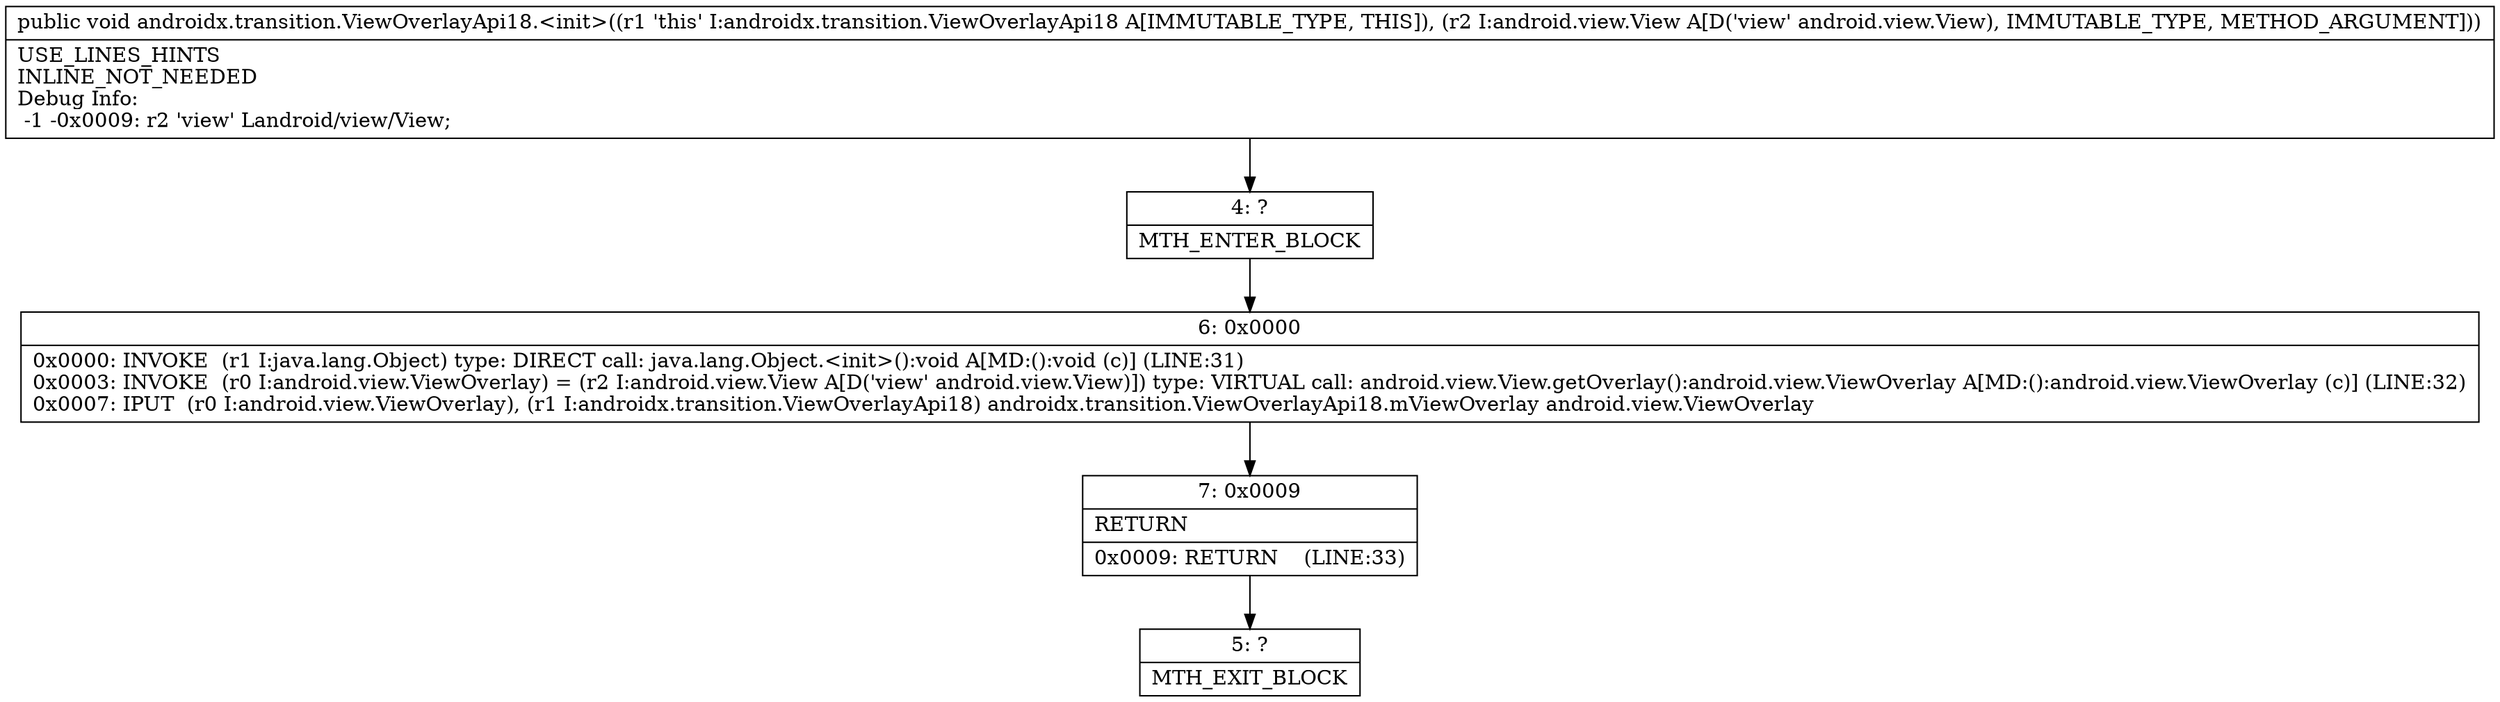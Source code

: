 digraph "CFG forandroidx.transition.ViewOverlayApi18.\<init\>(Landroid\/view\/View;)V" {
Node_4 [shape=record,label="{4\:\ ?|MTH_ENTER_BLOCK\l}"];
Node_6 [shape=record,label="{6\:\ 0x0000|0x0000: INVOKE  (r1 I:java.lang.Object) type: DIRECT call: java.lang.Object.\<init\>():void A[MD:():void (c)] (LINE:31)\l0x0003: INVOKE  (r0 I:android.view.ViewOverlay) = (r2 I:android.view.View A[D('view' android.view.View)]) type: VIRTUAL call: android.view.View.getOverlay():android.view.ViewOverlay A[MD:():android.view.ViewOverlay (c)] (LINE:32)\l0x0007: IPUT  (r0 I:android.view.ViewOverlay), (r1 I:androidx.transition.ViewOverlayApi18) androidx.transition.ViewOverlayApi18.mViewOverlay android.view.ViewOverlay \l}"];
Node_7 [shape=record,label="{7\:\ 0x0009|RETURN\l|0x0009: RETURN    (LINE:33)\l}"];
Node_5 [shape=record,label="{5\:\ ?|MTH_EXIT_BLOCK\l}"];
MethodNode[shape=record,label="{public void androidx.transition.ViewOverlayApi18.\<init\>((r1 'this' I:androidx.transition.ViewOverlayApi18 A[IMMUTABLE_TYPE, THIS]), (r2 I:android.view.View A[D('view' android.view.View), IMMUTABLE_TYPE, METHOD_ARGUMENT]))  | USE_LINES_HINTS\lINLINE_NOT_NEEDED\lDebug Info:\l  \-1 \-0x0009: r2 'view' Landroid\/view\/View;\l}"];
MethodNode -> Node_4;Node_4 -> Node_6;
Node_6 -> Node_7;
Node_7 -> Node_5;
}

